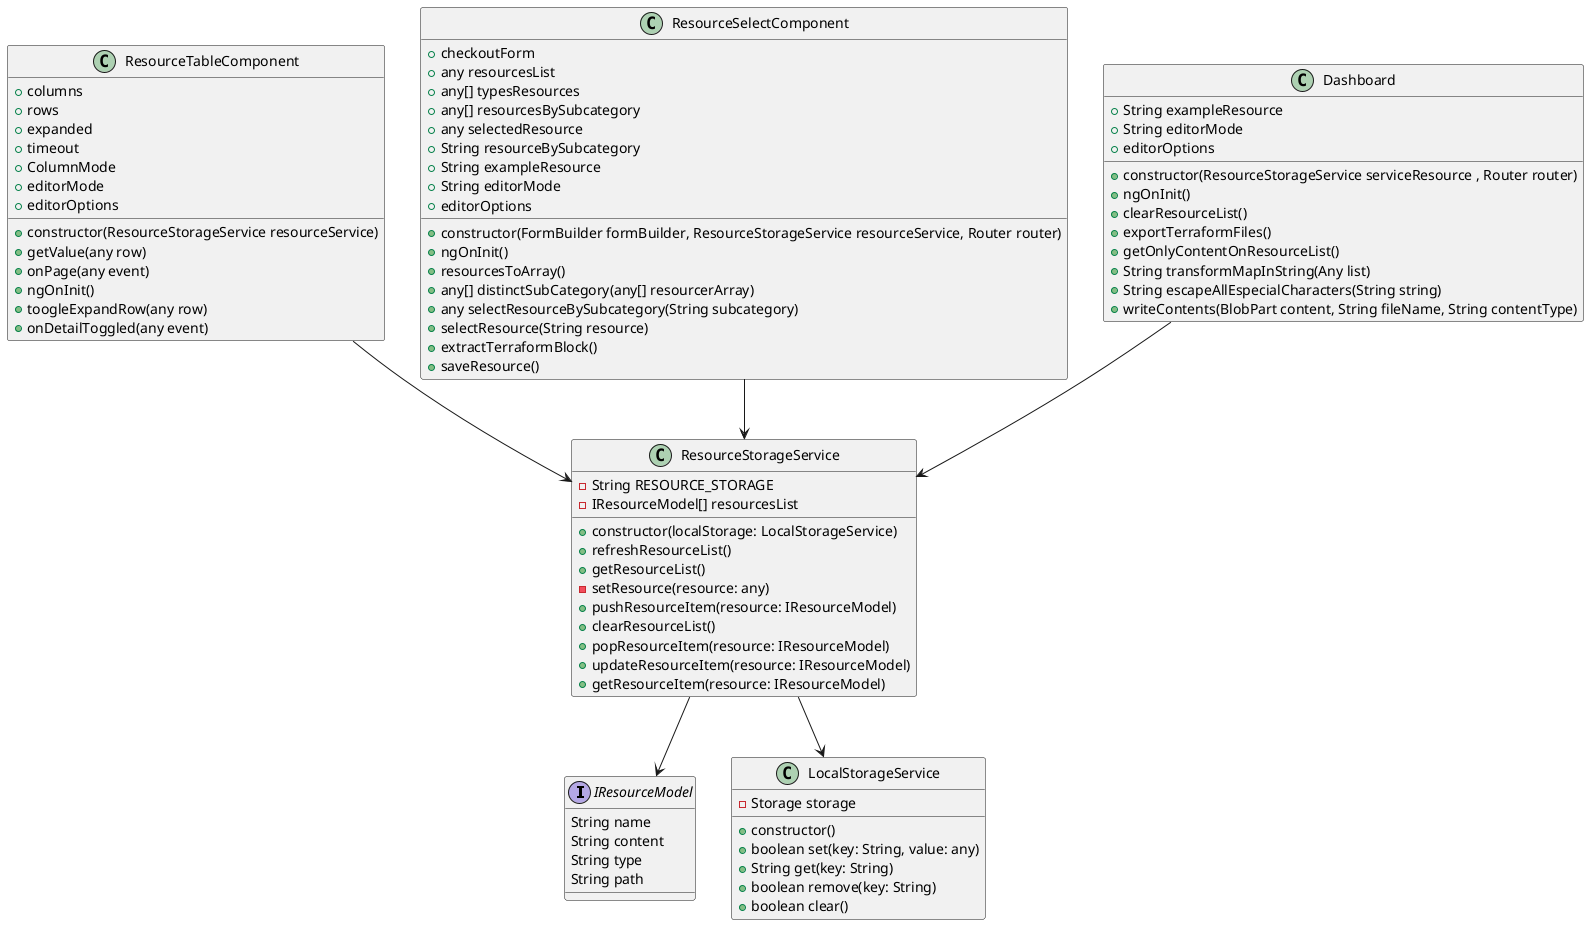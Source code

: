@startuml

interface IResourceModel {
  String name
  String content
  String type
  String path
}

class ResourceStorageService {

  + constructor(localStorage: LocalStorageService)
  + refreshResourceList()
  + getResourceList()
  - setResource(resource: any)
  + pushResourceItem(resource: IResourceModel)
  + clearResourceList()
  + popResourceItem(resource: IResourceModel)
  + updateResourceItem(resource: IResourceModel)
  + getResourceItem(resource: IResourceModel)


  - String RESOURCE_STORAGE
  - IResourceModel[] resourcesList

}

class LocalStorageService {
  - Storage storage
  + constructor()
  + boolean set(key: String, value: any)
  + String get(key: String)
  + boolean remove(key: String)
  + boolean clear()
}

class ResourceTableComponent {
  + columns
  + rows
  + expanded
  + timeout
  + ColumnMode
  + editorMode
  + editorOptions

  + constructor(ResourceStorageService resourceService)
  + getValue(any row)
  + onPage(any event)
  + ngOnInit()
  + toogleExpandRow(any row)
  + onDetailToggled(any event)
}

class ResourceSelectComponent {
  + checkoutForm
  + any resourcesList
  + any[] typesResources
  + any[] resourcesBySubcategory
  + any selectedResource
  + String resourceBySubcategory
  + String exampleResource
  + String editorMode
  + editorOptions

  + constructor(FormBuilder formBuilder, ResourceStorageService resourceService, Router router)
  + ngOnInit()
  + resourcesToArray()
  + any[] distinctSubCategory(any[] resourcerArray)
  + any selectResourceBySubcategory(String subcategory)
  + selectResource(String resource)
  + extractTerraformBlock()
  + saveResource()
}

class Dashboard {

  + String exampleResource
  + String editorMode
  + editorOptions

  + constructor(ResourceStorageService serviceResource , Router router)
  + ngOnInit()
  + clearResourceList()
  + exportTerraformFiles()
  + getOnlyContentOnResourceList()
  + String transformMapInString(Any list)
  + String escapeAllEspecialCharacters(String string)
  + writeContents(BlobPart content, String fileName, String contentType)

}



Dashboard --> ResourceStorageService
ResourceSelectComponent --> ResourceStorageService
ResourceStorageService --> IResourceModel
ResourceStorageService --> LocalStorageService
ResourceTableComponent --> ResourceStorageService



@enduml
